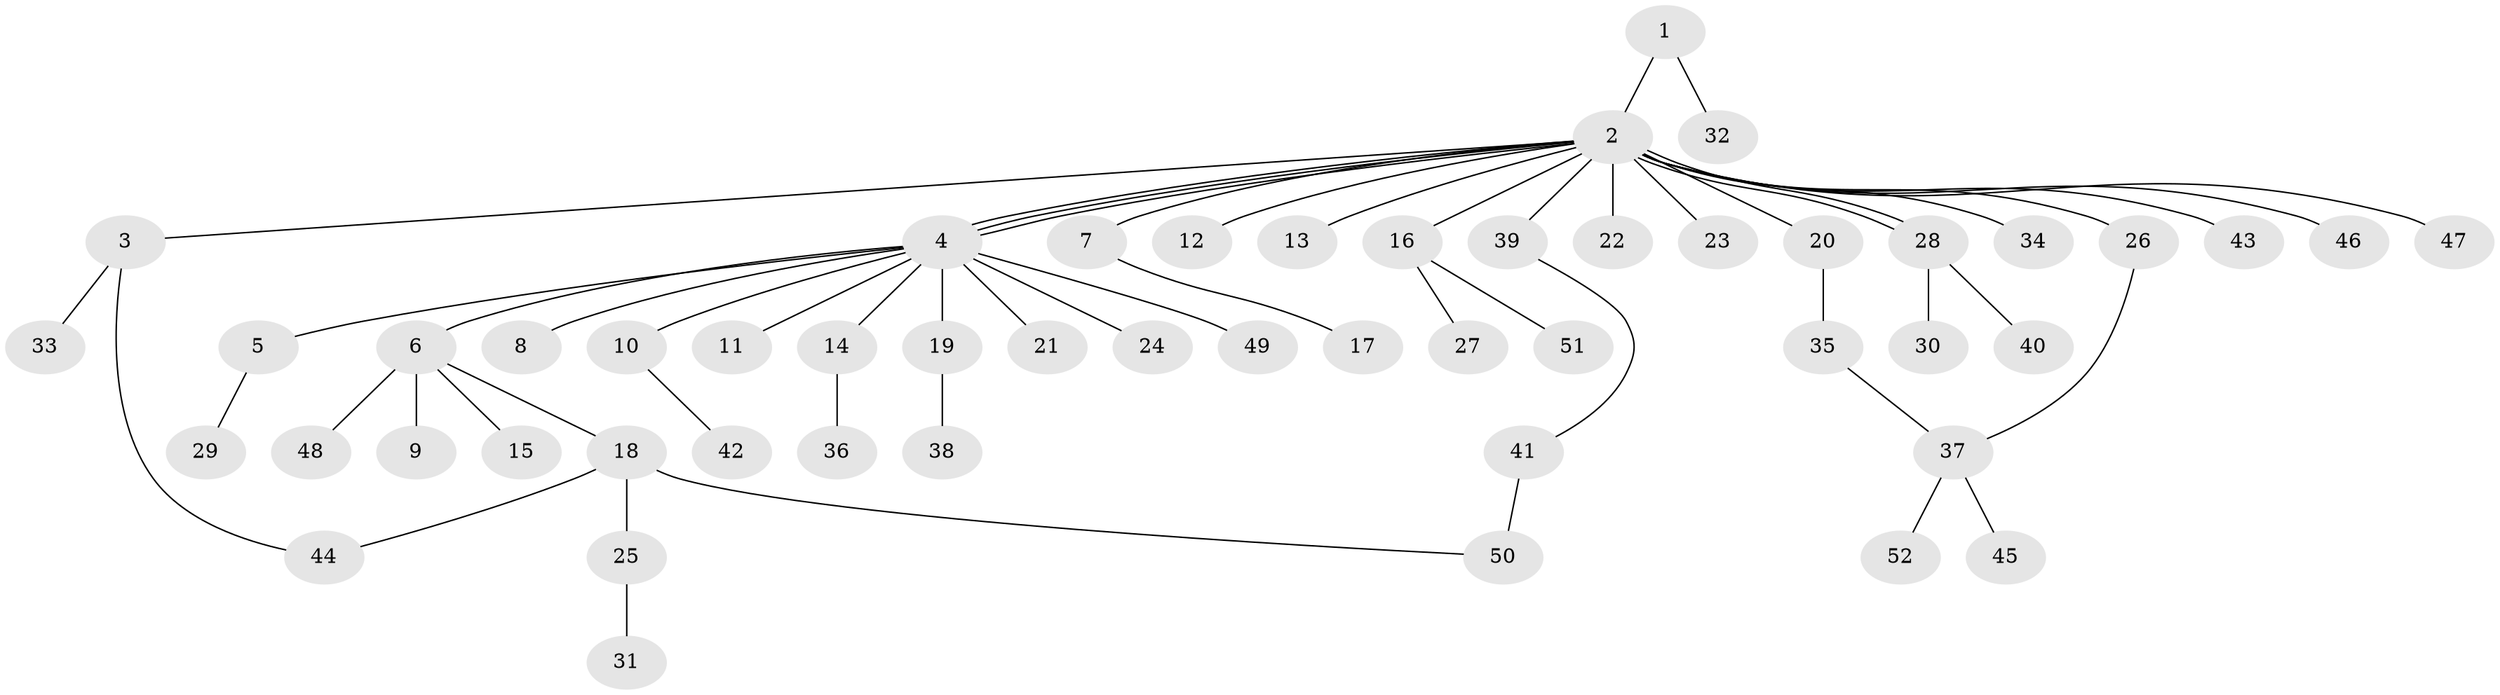 // Generated by graph-tools (version 1.1) at 2025/25/03/09/25 03:25:58]
// undirected, 52 vertices, 57 edges
graph export_dot {
graph [start="1"]
  node [color=gray90,style=filled];
  1;
  2;
  3;
  4;
  5;
  6;
  7;
  8;
  9;
  10;
  11;
  12;
  13;
  14;
  15;
  16;
  17;
  18;
  19;
  20;
  21;
  22;
  23;
  24;
  25;
  26;
  27;
  28;
  29;
  30;
  31;
  32;
  33;
  34;
  35;
  36;
  37;
  38;
  39;
  40;
  41;
  42;
  43;
  44;
  45;
  46;
  47;
  48;
  49;
  50;
  51;
  52;
  1 -- 2;
  1 -- 32;
  2 -- 3;
  2 -- 4;
  2 -- 4;
  2 -- 4;
  2 -- 7;
  2 -- 12;
  2 -- 13;
  2 -- 16;
  2 -- 20;
  2 -- 22;
  2 -- 23;
  2 -- 26;
  2 -- 28;
  2 -- 28;
  2 -- 34;
  2 -- 39;
  2 -- 43;
  2 -- 46;
  2 -- 47;
  3 -- 33;
  3 -- 44;
  4 -- 5;
  4 -- 6;
  4 -- 8;
  4 -- 10;
  4 -- 11;
  4 -- 14;
  4 -- 19;
  4 -- 21;
  4 -- 24;
  4 -- 49;
  5 -- 29;
  6 -- 9;
  6 -- 15;
  6 -- 18;
  6 -- 48;
  7 -- 17;
  10 -- 42;
  14 -- 36;
  16 -- 27;
  16 -- 51;
  18 -- 25;
  18 -- 44;
  18 -- 50;
  19 -- 38;
  20 -- 35;
  25 -- 31;
  26 -- 37;
  28 -- 30;
  28 -- 40;
  35 -- 37;
  37 -- 45;
  37 -- 52;
  39 -- 41;
  41 -- 50;
}
